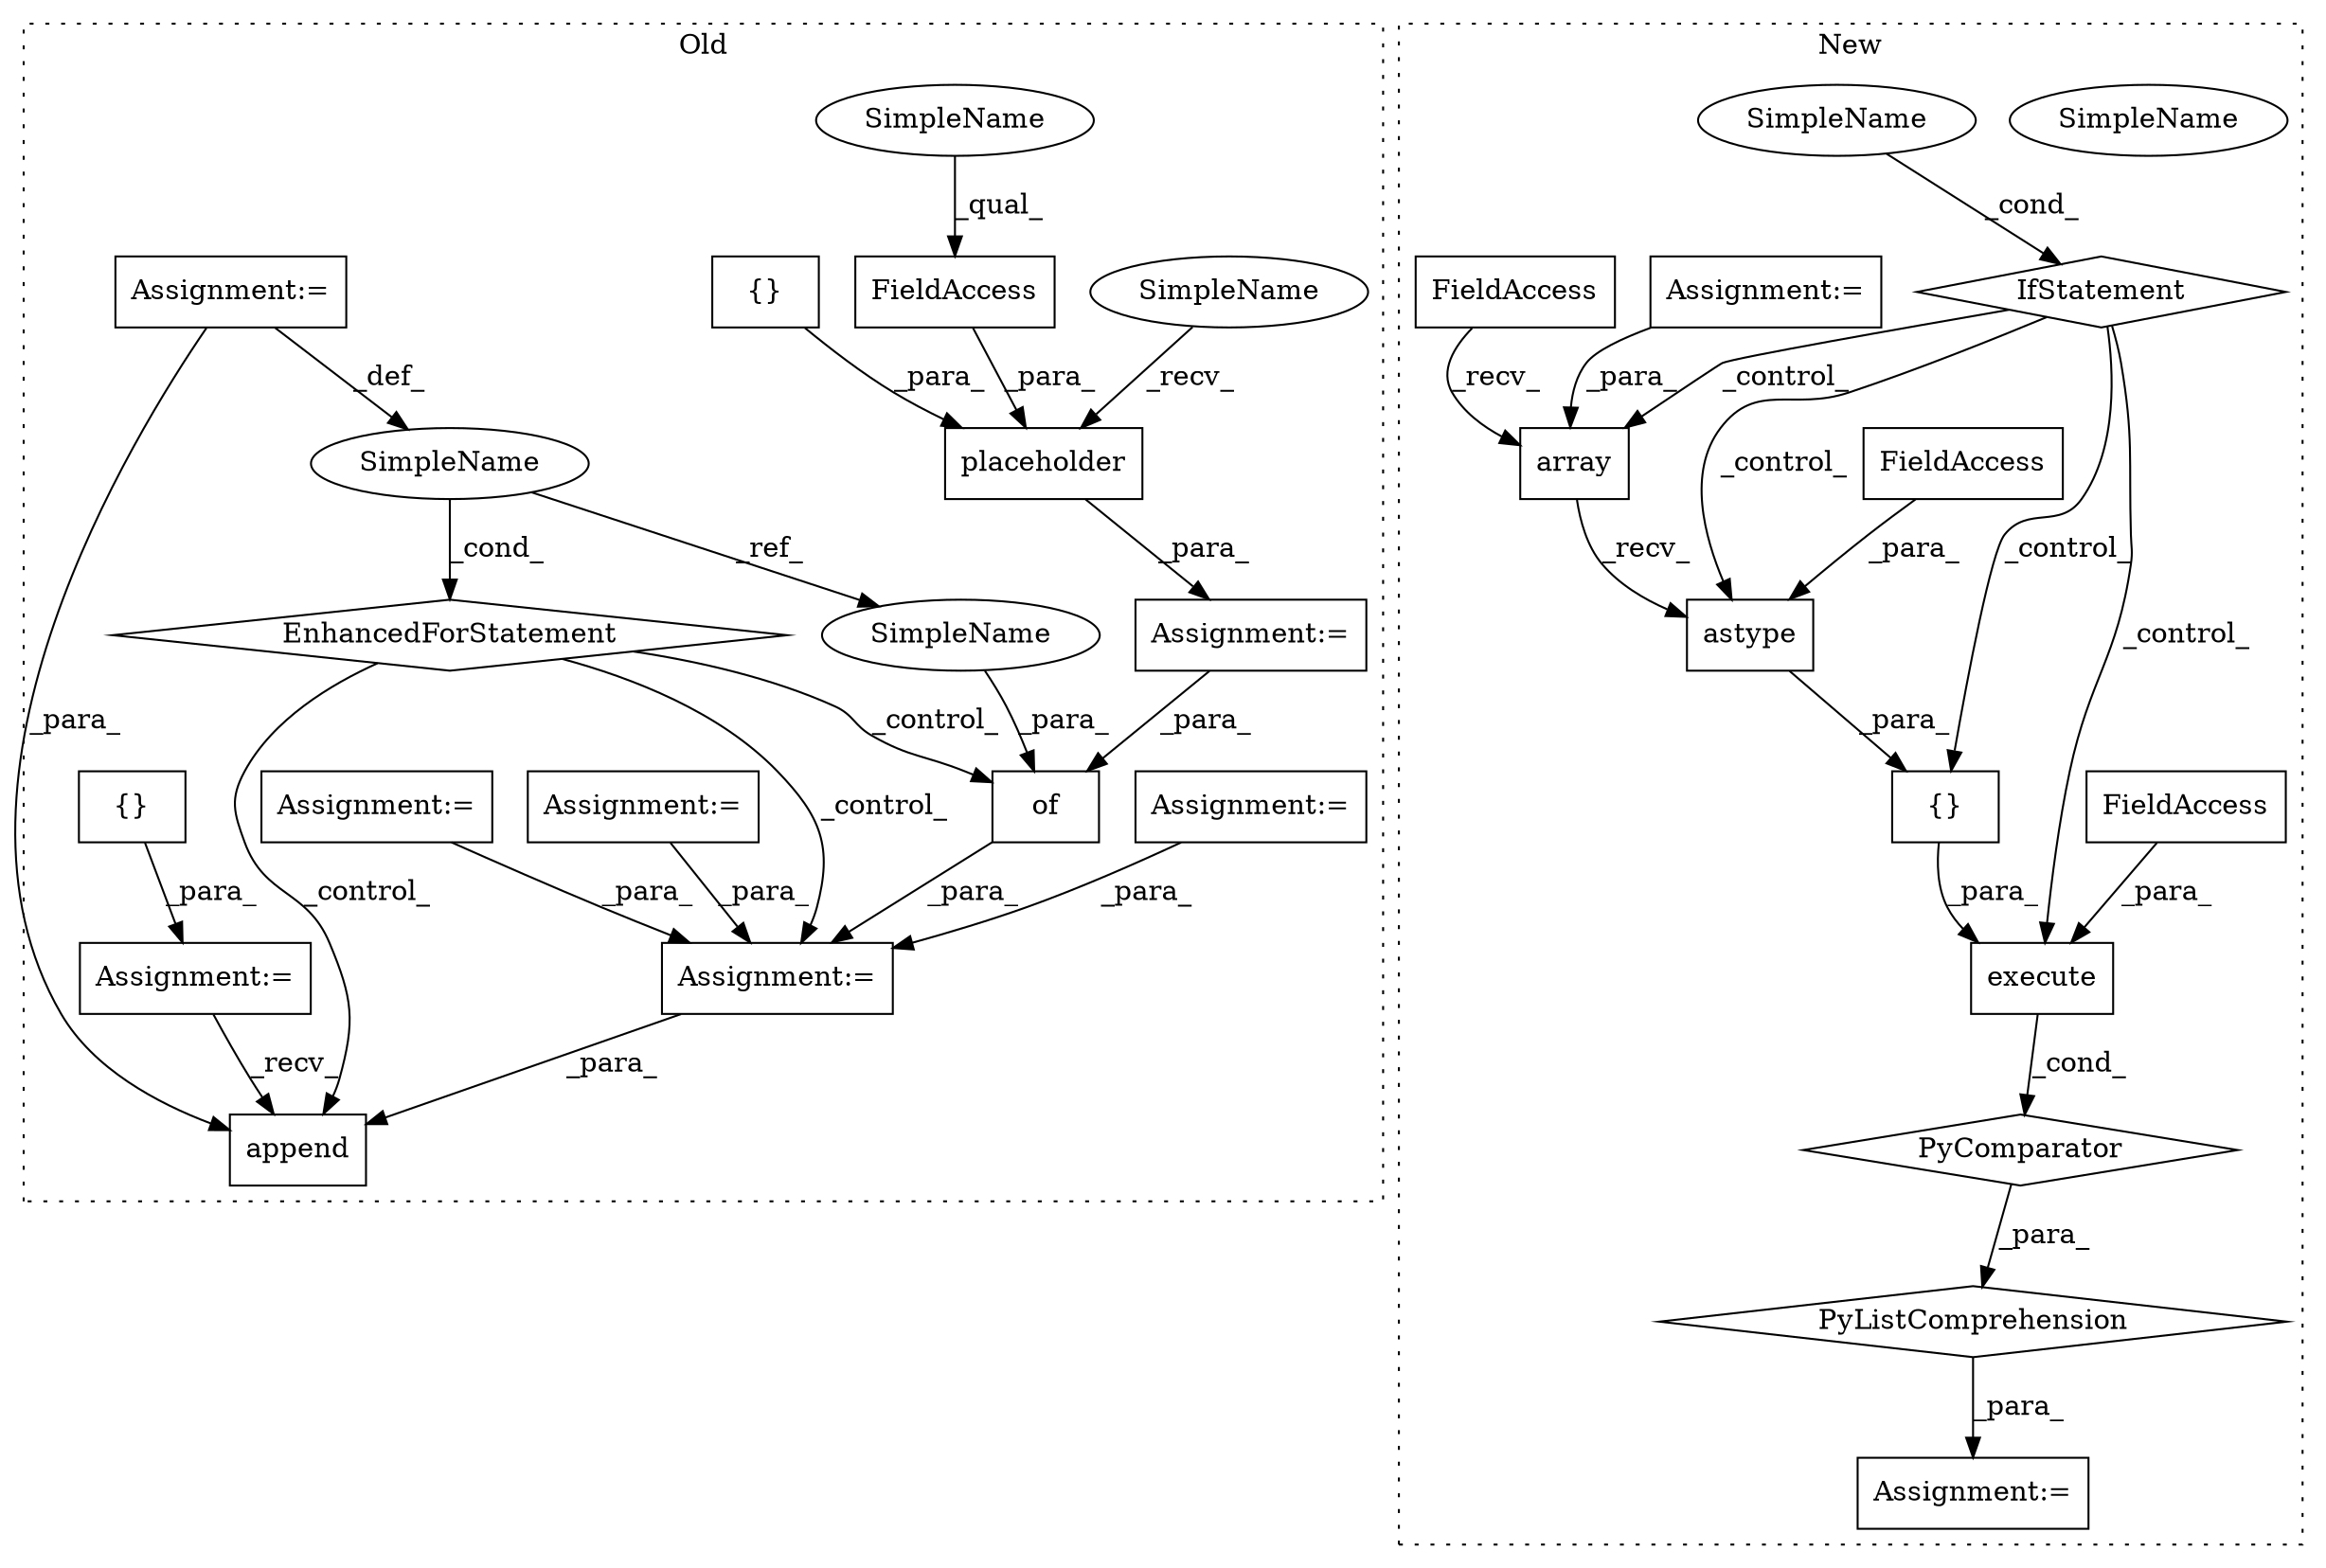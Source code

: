 digraph G {
subgraph cluster0 {
1 [label="placeholder" a="32" s="577,617" l="12,1" shape="box"];
3 [label="Assignment:=" a="7" s="1232" l="1" shape="box"];
4 [label="FieldAccess" a="22" s="589" l="16" shape="box"];
5 [label="{}" a="4" s="615" l="2" shape="box"];
8 [label="Assignment:=" a="7" s="642" l="1" shape="box"];
9 [label="Assignment:=" a="7" s="565" l="1" shape="box"];
10 [label="Assignment:=" a="7" s="677" l="1" shape="box"];
11 [label="Assignment:=" a="7" s="711" l="1" shape="box"];
12 [label="EnhancedForStatement" a="70" s="1120,1209" l="57,2" shape="diamond"];
15 [label="SimpleName" a="42" s="1181" l="17" shape="ellipse"];
21 [label="of" a="32" s="1260,1292" l="3,1" shape="box"];
23 [label="Assignment:=" a="7" s="1120,1209" l="57,2" shape="box"];
26 [label="append" a="32" s="1317,1335" l="7,1" shape="box"];
27 [label="{}" a="4" s="1110" l="2" shape="box"];
28 [label="Assignment:=" a="7" s="1100" l="1" shape="box"];
29 [label="SimpleName" a="42" s="566" l="10" shape="ellipse"];
30 [label="SimpleName" a="42" s="589" l="10" shape="ellipse"];
32 [label="SimpleName" a="42" s="1275" l="17" shape="ellipse"];
label = "Old";
style="dotted";
}
subgraph cluster1 {
2 [label="{}" a="4" s="1341,1376" l="1,1" shape="box"];
6 [label="Assignment:=" a="7" s="1298" l="12" shape="box"];
7 [label="Assignment:=" a="7" s="1436" l="24" shape="box"];
13 [label="SimpleName" a="42" s="1455" l="5" shape="ellipse"];
14 [label="array" a="32" s="1348,1355" l="6,1" shape="box"];
16 [label="execute" a="32" s="1315,1377" l="8,1" shape="box"];
17 [label="PyListComprehension" a="109" s="1310" l="158" shape="diamond"];
18 [label="PyComparator" a="113" s="1436" l="24" shape="diamond"];
19 [label="FieldAccess" a="22" s="1323" l="8" shape="box"];
20 [label="FieldAccess" a="22" s="1342" l="5" shape="box"];
22 [label="IfStatement" a="25" s="1436" l="24" shape="diamond"];
24 [label="astype" a="32" s="1357,1375" l="7,1" shape="box"];
25 [label="FieldAccess" a="22" s="1364" l="5" shape="box"];
31 [label="SimpleName" a="42" s="1455" l="5" shape="ellipse"];
label = "New";
style="dotted";
}
1 -> 9 [label="_para_"];
2 -> 16 [label="_para_"];
3 -> 26 [label="_para_"];
4 -> 1 [label="_para_"];
5 -> 1 [label="_para_"];
7 -> 14 [label="_para_"];
8 -> 3 [label="_para_"];
9 -> 21 [label="_para_"];
10 -> 3 [label="_para_"];
11 -> 3 [label="_para_"];
12 -> 26 [label="_control_"];
12 -> 21 [label="_control_"];
12 -> 3 [label="_control_"];
14 -> 24 [label="_recv_"];
15 -> 32 [label="_ref_"];
15 -> 12 [label="_cond_"];
16 -> 18 [label="_cond_"];
17 -> 6 [label="_para_"];
18 -> 17 [label="_para_"];
19 -> 16 [label="_para_"];
20 -> 14 [label="_recv_"];
21 -> 3 [label="_para_"];
22 -> 16 [label="_control_"];
22 -> 2 [label="_control_"];
22 -> 24 [label="_control_"];
22 -> 14 [label="_control_"];
23 -> 15 [label="_def_"];
23 -> 26 [label="_para_"];
24 -> 2 [label="_para_"];
25 -> 24 [label="_para_"];
27 -> 28 [label="_para_"];
28 -> 26 [label="_recv_"];
29 -> 1 [label="_recv_"];
30 -> 4 [label="_qual_"];
31 -> 22 [label="_cond_"];
32 -> 21 [label="_para_"];
}